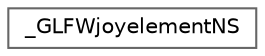 digraph "Graphical Class Hierarchy"
{
 // LATEX_PDF_SIZE
  bgcolor="transparent";
  edge [fontname=Helvetica,fontsize=10,labelfontname=Helvetica,labelfontsize=10];
  node [fontname=Helvetica,fontsize=10,shape=box,height=0.2,width=0.4];
  rankdir="LR";
  Node0 [id="Node000000",label="_GLFWjoyelementNS",height=0.2,width=0.4,color="grey40", fillcolor="white", style="filled",URL="$struct___g_l_f_wjoyelement_n_s.html",tooltip=" "];
}
